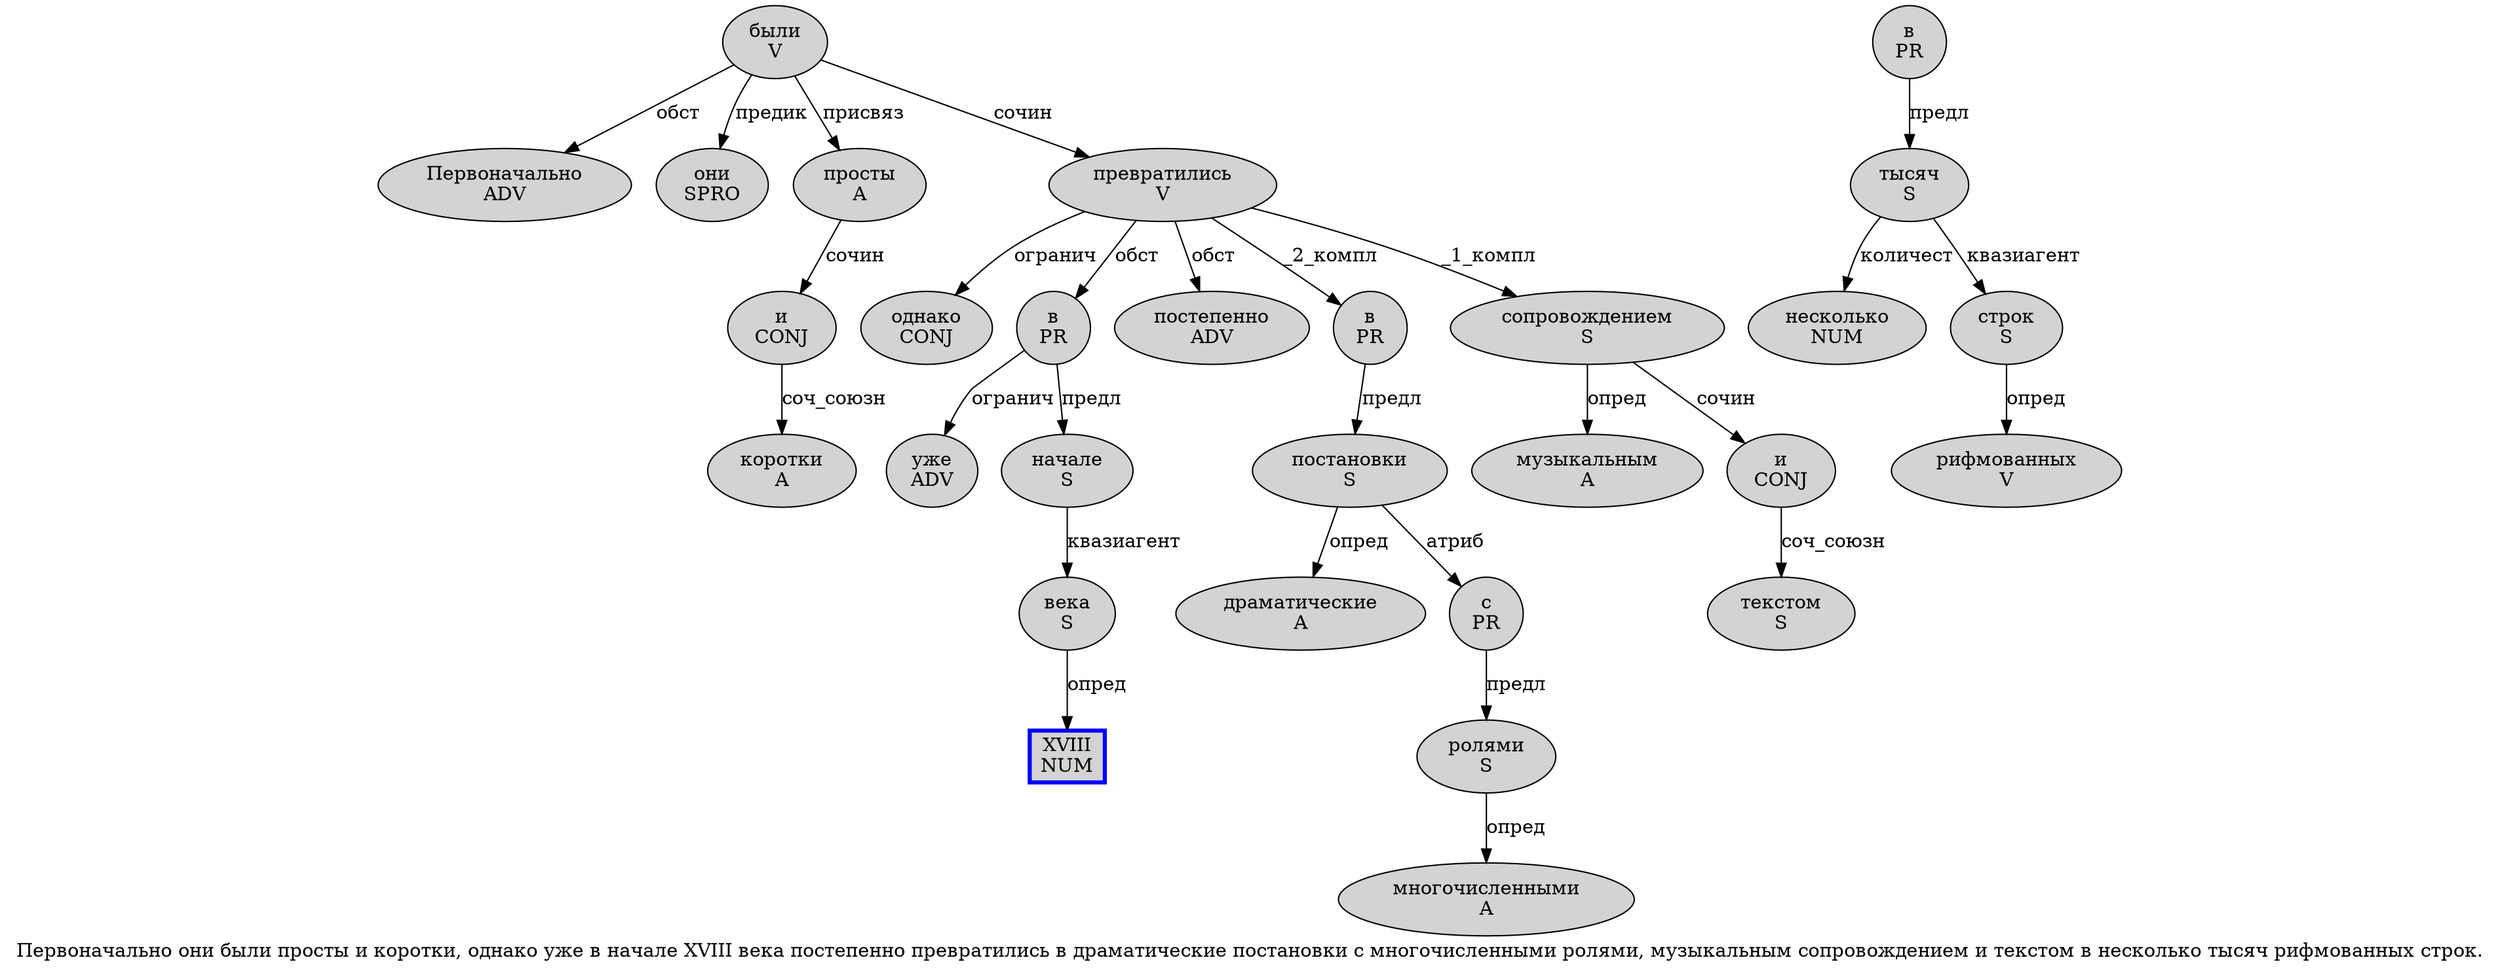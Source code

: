 digraph SENTENCE_427 {
	graph [label="Первоначально они были просты и коротки, однако уже в начале XVIII века постепенно превратились в драматические постановки с многочисленными ролями, музыкальным сопровождением и текстом в несколько тысяч рифмованных строк."]
	node [style=filled]
		0 [label="Первоначально
ADV" color="" fillcolor=lightgray penwidth=1 shape=ellipse]
		1 [label="они
SPRO" color="" fillcolor=lightgray penwidth=1 shape=ellipse]
		2 [label="были
V" color="" fillcolor=lightgray penwidth=1 shape=ellipse]
		3 [label="просты
A" color="" fillcolor=lightgray penwidth=1 shape=ellipse]
		4 [label="и
CONJ" color="" fillcolor=lightgray penwidth=1 shape=ellipse]
		5 [label="коротки
A" color="" fillcolor=lightgray penwidth=1 shape=ellipse]
		7 [label="однако
CONJ" color="" fillcolor=lightgray penwidth=1 shape=ellipse]
		8 [label="уже
ADV" color="" fillcolor=lightgray penwidth=1 shape=ellipse]
		9 [label="в
PR" color="" fillcolor=lightgray penwidth=1 shape=ellipse]
		10 [label="начале
S" color="" fillcolor=lightgray penwidth=1 shape=ellipse]
		11 [label="XVIII
NUM" color=blue fillcolor=lightgray penwidth=3 shape=box]
		12 [label="века
S" color="" fillcolor=lightgray penwidth=1 shape=ellipse]
		13 [label="постепенно
ADV" color="" fillcolor=lightgray penwidth=1 shape=ellipse]
		14 [label="превратились
V" color="" fillcolor=lightgray penwidth=1 shape=ellipse]
		15 [label="в
PR" color="" fillcolor=lightgray penwidth=1 shape=ellipse]
		16 [label="драматические
A" color="" fillcolor=lightgray penwidth=1 shape=ellipse]
		17 [label="постановки
S" color="" fillcolor=lightgray penwidth=1 shape=ellipse]
		18 [label="с
PR" color="" fillcolor=lightgray penwidth=1 shape=ellipse]
		19 [label="многочисленными
A" color="" fillcolor=lightgray penwidth=1 shape=ellipse]
		20 [label="ролями
S" color="" fillcolor=lightgray penwidth=1 shape=ellipse]
		22 [label="музыкальным
A" color="" fillcolor=lightgray penwidth=1 shape=ellipse]
		23 [label="сопровождением
S" color="" fillcolor=lightgray penwidth=1 shape=ellipse]
		24 [label="и
CONJ" color="" fillcolor=lightgray penwidth=1 shape=ellipse]
		25 [label="текстом
S" color="" fillcolor=lightgray penwidth=1 shape=ellipse]
		26 [label="в
PR" color="" fillcolor=lightgray penwidth=1 shape=ellipse]
		27 [label="несколько
NUM" color="" fillcolor=lightgray penwidth=1 shape=ellipse]
		28 [label="тысяч
S" color="" fillcolor=lightgray penwidth=1 shape=ellipse]
		29 [label="рифмованных
V" color="" fillcolor=lightgray penwidth=1 shape=ellipse]
		30 [label="строк
S" color="" fillcolor=lightgray penwidth=1 shape=ellipse]
			14 -> 7 [label="огранич"]
			14 -> 9 [label="обст"]
			14 -> 13 [label="обст"]
			14 -> 15 [label="_2_компл"]
			14 -> 23 [label="_1_компл"]
			20 -> 19 [label="опред"]
			4 -> 5 [label="соч_союзн"]
			10 -> 12 [label="квазиагент"]
			18 -> 20 [label="предл"]
			17 -> 16 [label="опред"]
			17 -> 18 [label="атриб"]
			24 -> 25 [label="соч_союзн"]
			12 -> 11 [label="опред"]
			23 -> 22 [label="опред"]
			23 -> 24 [label="сочин"]
			3 -> 4 [label="сочин"]
			2 -> 0 [label="обст"]
			2 -> 1 [label="предик"]
			2 -> 3 [label="присвяз"]
			2 -> 14 [label="сочин"]
			15 -> 17 [label="предл"]
			28 -> 27 [label="количест"]
			28 -> 30 [label="квазиагент"]
			9 -> 8 [label="огранич"]
			9 -> 10 [label="предл"]
			26 -> 28 [label="предл"]
			30 -> 29 [label="опред"]
}